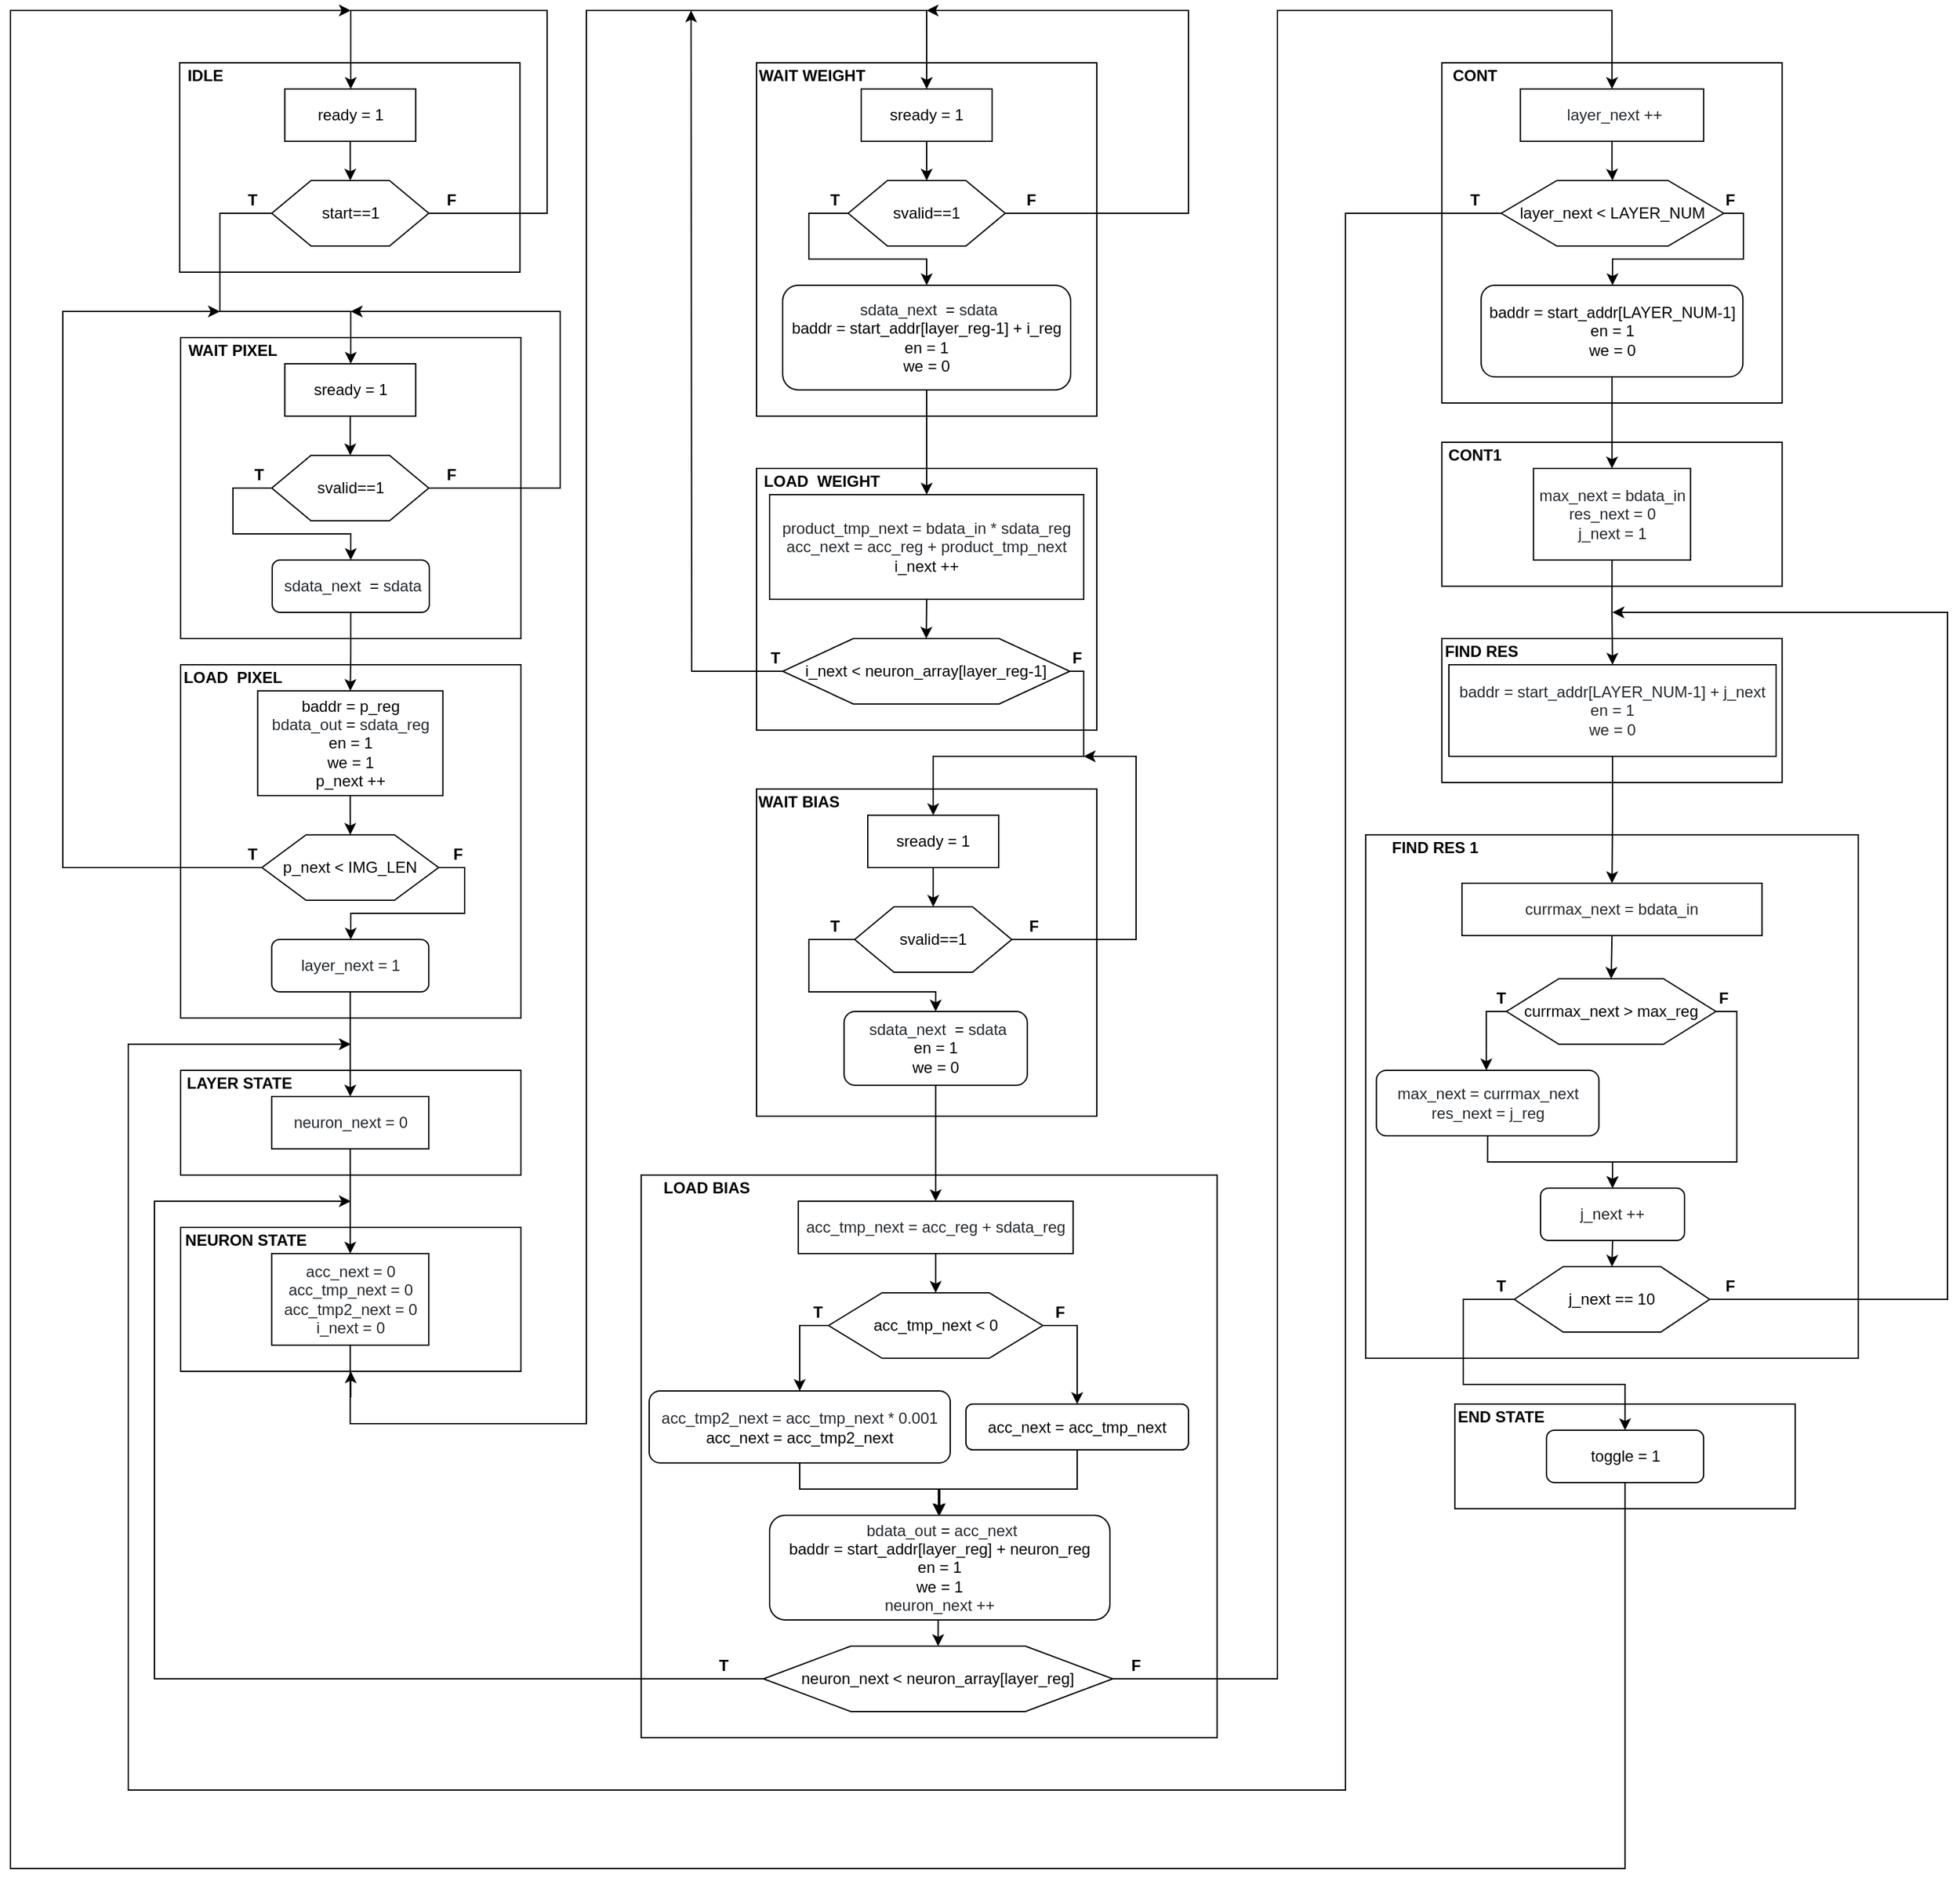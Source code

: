 <mxfile version="12.7.0" type="device"><diagram id="z-mtMMiPseZkIvAZmGtv" name="Page-1"><mxGraphModel dx="2711" dy="1220" grid="1" gridSize="10" guides="1" tooltips="1" connect="1" arrows="1" fold="1" page="1" pageScale="1" pageWidth="827" pageHeight="1169" background="#ffffff" math="0" shadow="0"><root><mxCell id="0"/><mxCell id="1" parent="0"/><mxCell id="XR_7pM4pT7druQsLTjsW-88" value="" style="rounded=0;whiteSpace=wrap;html=1;" parent="1" vertex="1"><mxGeometry x="343.6" y="1125" width="260" height="80" as="geometry"/></mxCell><mxCell id="XR_7pM4pT7druQsLTjsW-81" value="" style="rounded=0;whiteSpace=wrap;html=1;" parent="1" vertex="1"><mxGeometry x="275.42" y="690" width="376.36" height="400" as="geometry"/></mxCell><mxCell id="XR_7pM4pT7druQsLTjsW-78" value="" style="rounded=0;whiteSpace=wrap;html=1;" parent="1" vertex="1"><mxGeometry x="333.62" y="540" width="260" height="110" as="geometry"/></mxCell><mxCell id="XR_7pM4pT7druQsLTjsW-75" value="" style="rounded=0;whiteSpace=wrap;html=1;" parent="1" vertex="1"><mxGeometry x="333.63" y="390" width="260" height="110" as="geometry"/></mxCell><mxCell id="XR_7pM4pT7druQsLTjsW-69" value="" style="rounded=0;whiteSpace=wrap;html=1;" parent="1" vertex="1"><mxGeometry x="333.63" y="100" width="260" height="260" as="geometry"/></mxCell><mxCell id="XR_7pM4pT7druQsLTjsW-58" value="" style="rounded=0;whiteSpace=wrap;html=1;" parent="1" vertex="1"><mxGeometry x="-278.12" y="950" width="440" height="430" as="geometry"/></mxCell><mxCell id="XR_7pM4pT7druQsLTjsW-42" value="" style="rounded=0;whiteSpace=wrap;html=1;" parent="1" vertex="1"><mxGeometry x="-189.99" y="100" width="260" height="270" as="geometry"/></mxCell><mxCell id="XR_7pM4pT7druQsLTjsW-53" value="" style="rounded=0;whiteSpace=wrap;html=1;" parent="1" vertex="1"><mxGeometry x="-189.99" y="655" width="260" height="250" as="geometry"/></mxCell><mxCell id="XR_7pM4pT7druQsLTjsW-47" value="" style="rounded=0;whiteSpace=wrap;html=1;" parent="1" vertex="1"><mxGeometry x="-189.99" y="410" width="259.99" height="200" as="geometry"/></mxCell><mxCell id="TvSEhZiVABlrlu642q15-2" style="edgeStyle=orthogonalEdgeStyle;rounded=0;orthogonalLoop=1;jettySize=auto;html=1;" parent="1" source="XR_7pM4pT7druQsLTjsW-31" edge="1"><mxGeometry relative="1" as="geometry"><mxPoint x="-500" y="1100" as="targetPoint"/></mxGeometry></mxCell><mxCell id="XR_7pM4pT7druQsLTjsW-31" value="" style="rounded=0;whiteSpace=wrap;html=1;" parent="1" vertex="1"><mxGeometry x="-630" y="990" width="260" height="110" as="geometry"/></mxCell><mxCell id="XR_7pM4pT7druQsLTjsW-22" value="" style="rounded=0;whiteSpace=wrap;html=1;" parent="1" vertex="1"><mxGeometry x="-630" y="560" width="260" height="270" as="geometry"/></mxCell><mxCell id="XR_7pM4pT7druQsLTjsW-17" value="" style="rounded=0;whiteSpace=wrap;html=1;" parent="1" vertex="1"><mxGeometry x="-630.75" y="100" width="260" height="160" as="geometry"/></mxCell><mxCell id="XR_7pM4pT7druQsLTjsW-16" value="" style="rounded=0;whiteSpace=wrap;html=1;" parent="1" vertex="1"><mxGeometry x="-630" y="310" width="260" height="230" as="geometry"/></mxCell><mxCell id="XR_7pM4pT7druQsLTjsW-2" value="&lt;b&gt;IDLE&lt;/b&gt;" style="text;html=1;strokeColor=none;fillColor=none;align=center;verticalAlign=middle;whiteSpace=wrap;rounded=0;" parent="1" vertex="1"><mxGeometry x="-630.75" y="100" width="40" height="20" as="geometry"/></mxCell><mxCell id="XR_7pM4pT7druQsLTjsW-100" style="edgeStyle=orthogonalEdgeStyle;rounded=0;orthogonalLoop=1;jettySize=auto;html=1;exitX=0.5;exitY=1;exitDx=0;exitDy=0;entryX=0.5;entryY=0;entryDx=0;entryDy=0;" parent="1" source="XR_7pM4pT7druQsLTjsW-8" target="XR_7pM4pT7druQsLTjsW-9" edge="1"><mxGeometry relative="1" as="geometry"/></mxCell><mxCell id="XR_7pM4pT7druQsLTjsW-8" value="ready = 1" style="whiteSpace=wrap;html=1;align=center;" parent="1" vertex="1"><mxGeometry x="-550.38" y="120" width="100" height="40" as="geometry"/></mxCell><mxCell id="XR_7pM4pT7druQsLTjsW-214" style="edgeStyle=orthogonalEdgeStyle;rounded=0;orthogonalLoop=1;jettySize=auto;html=1;exitX=1;exitY=0.5;exitDx=0;exitDy=0;" parent="1" source="XR_7pM4pT7druQsLTjsW-9" target="XR_7pM4pT7druQsLTjsW-8" edge="1"><mxGeometry relative="1" as="geometry"><mxPoint x="-350" y="50" as="targetPoint"/><Array as="points"><mxPoint x="-350" y="215"/><mxPoint x="-350" y="60"/><mxPoint x="-500" y="60"/></Array></mxGeometry></mxCell><mxCell id="XR_7pM4pT7druQsLTjsW-215" style="edgeStyle=orthogonalEdgeStyle;rounded=0;orthogonalLoop=1;jettySize=auto;html=1;exitX=0;exitY=0.5;exitDx=0;exitDy=0;" parent="1" source="XR_7pM4pT7druQsLTjsW-9" target="XR_7pM4pT7druQsLTjsW-14" edge="1"><mxGeometry relative="1" as="geometry"><Array as="points"><mxPoint x="-600" y="215"/><mxPoint x="-600" y="290"/><mxPoint x="-500" y="290"/></Array></mxGeometry></mxCell><mxCell id="XR_7pM4pT7druQsLTjsW-9" value="start==1" style="shape=hexagon;perimeter=hexagonPerimeter2;whiteSpace=wrap;html=1;fontStyle=0" parent="1" vertex="1"><mxGeometry x="-560.38" y="190" width="120" height="50" as="geometry"/></mxCell><mxCell id="XR_7pM4pT7druQsLTjsW-97" style="edgeStyle=orthogonalEdgeStyle;rounded=0;orthogonalLoop=1;jettySize=auto;html=1;exitX=0.5;exitY=1;exitDx=0;exitDy=0;entryX=0.5;entryY=0;entryDx=0;entryDy=0;" parent="1" source="XR_7pM4pT7druQsLTjsW-14" target="XR_7pM4pT7druQsLTjsW-21" edge="1"><mxGeometry relative="1" as="geometry"/></mxCell><mxCell id="XR_7pM4pT7druQsLTjsW-14" value="sready = 1" style="whiteSpace=wrap;html=1;align=center;" parent="1" vertex="1"><mxGeometry x="-550.38" y="330" width="100" height="40" as="geometry"/></mxCell><mxCell id="XR_7pM4pT7druQsLTjsW-15" value="&lt;b&gt;WAIT PIXEL&lt;/b&gt;" style="text;html=1;strokeColor=none;fillColor=none;align=center;verticalAlign=middle;whiteSpace=wrap;rounded=0;" parent="1" vertex="1"><mxGeometry x="-625" y="310" width="70" height="20" as="geometry"/></mxCell><mxCell id="XR_7pM4pT7druQsLTjsW-105" style="edgeStyle=orthogonalEdgeStyle;rounded=0;orthogonalLoop=1;jettySize=auto;html=1;exitX=0.5;exitY=1;exitDx=0;exitDy=0;" parent="1" source="XR_7pM4pT7druQsLTjsW-20" target="XR_7pM4pT7druQsLTjsW-24" edge="1"><mxGeometry relative="1" as="geometry"/></mxCell><mxCell id="XR_7pM4pT7druQsLTjsW-20" value="&lt;span style=&quot;color: rgb(36 , 41 , 46) ; font-family: , &amp;#34;consolas&amp;#34; , &amp;#34;liberation mono&amp;#34; , &amp;#34;menlo&amp;#34; , monospace ; white-space: pre ; background-color: rgb(255 , 255 , 255)&quot;&gt; sdata_next &lt;/span&gt;&lt;span style=&quot;white-space: pre ; background-color: rgb(255 , 255 , 255)&quot;&gt;&lt;font color=&quot;#d73a49&quot;&gt; &lt;/font&gt;=&lt;/span&gt;&lt;span style=&quot;color: rgb(36 , 41 , 46) ; font-family: , &amp;#34;consolas&amp;#34; , &amp;#34;liberation mono&amp;#34; , &amp;#34;menlo&amp;#34; , monospace ; white-space: pre ; background-color: rgb(255 , 255 , 255)&quot;&gt; sdata&lt;/span&gt;" style="rounded=1;whiteSpace=wrap;html=1;fontStyle=0" parent="1" vertex="1"><mxGeometry x="-560" y="480" width="120" height="40" as="geometry"/></mxCell><mxCell id="XR_7pM4pT7druQsLTjsW-220" style="edgeStyle=orthogonalEdgeStyle;rounded=0;orthogonalLoop=1;jettySize=auto;html=1;exitX=0;exitY=0.5;exitDx=0;exitDy=0;" parent="1" source="XR_7pM4pT7druQsLTjsW-21" target="XR_7pM4pT7druQsLTjsW-20" edge="1"><mxGeometry relative="1" as="geometry"><Array as="points"><mxPoint x="-590" y="425"/><mxPoint x="-590" y="460"/><mxPoint x="-500" y="460"/></Array></mxGeometry></mxCell><mxCell id="XR_7pM4pT7druQsLTjsW-221" style="edgeStyle=orthogonalEdgeStyle;rounded=0;orthogonalLoop=1;jettySize=auto;html=1;exitX=1;exitY=0.5;exitDx=0;exitDy=0;" parent="1" source="XR_7pM4pT7druQsLTjsW-21" edge="1"><mxGeometry relative="1" as="geometry"><mxPoint x="-500" y="290" as="targetPoint"/><Array as="points"><mxPoint x="-340" y="425"/></Array></mxGeometry></mxCell><mxCell id="XR_7pM4pT7druQsLTjsW-21" value="svalid==1" style="shape=hexagon;perimeter=hexagonPerimeter2;whiteSpace=wrap;html=1;fontStyle=0" parent="1" vertex="1"><mxGeometry x="-560.38" y="400" width="120" height="50" as="geometry"/></mxCell><mxCell id="XR_7pM4pT7druQsLTjsW-108" style="edgeStyle=orthogonalEdgeStyle;rounded=0;orthogonalLoop=1;jettySize=auto;html=1;exitX=0.5;exitY=1;exitDx=0;exitDy=0;entryX=0.5;entryY=0;entryDx=0;entryDy=0;" parent="1" source="XR_7pM4pT7druQsLTjsW-24" target="XR_7pM4pT7druQsLTjsW-26" edge="1"><mxGeometry relative="1" as="geometry"/></mxCell><mxCell id="XR_7pM4pT7druQsLTjsW-24" value="baddr = p_reg&lt;br&gt;&lt;span style=&quot;color: rgb(36 , 41 , 46) ; font-family: , &amp;#34;consolas&amp;#34; , &amp;#34;liberation mono&amp;#34; , &amp;#34;menlo&amp;#34; , monospace ; white-space: pre ; background-color: rgb(255 , 255 , 255)&quot;&gt;bdata_out &lt;/span&gt;&lt;span style=&quot;font-family: , &amp;#34;consolas&amp;#34; , &amp;#34;liberation mono&amp;#34; , &amp;#34;menlo&amp;#34; , monospace ; white-space: pre ; background-color: rgb(255 , 255 , 255)&quot;&gt;=&lt;/span&gt;&lt;span style=&quot;color: rgb(36 , 41 , 46) ; font-family: , &amp;#34;consolas&amp;#34; , &amp;#34;liberation mono&amp;#34; , &amp;#34;menlo&amp;#34; , monospace ; white-space: pre ; background-color: rgb(255 , 255 , 255)&quot;&gt; sdata_reg&lt;/span&gt;&lt;br&gt;en = 1&lt;br&gt;we = 1&lt;br&gt;p_next ++" style="rounded=1;whiteSpace=wrap;html=1;fontStyle=0;arcSize=0;" parent="1" vertex="1"><mxGeometry x="-571.13" y="580" width="141.5" height="80" as="geometry"/></mxCell><mxCell id="XR_7pM4pT7druQsLTjsW-25" value="&lt;b&gt;LOAD&amp;nbsp; PIXEL&lt;/b&gt;" style="text;html=1;strokeColor=none;fillColor=none;align=center;verticalAlign=middle;whiteSpace=wrap;rounded=0;" parent="1" vertex="1"><mxGeometry x="-630" y="560" width="80" height="20" as="geometry"/></mxCell><mxCell id="XR_7pM4pT7druQsLTjsW-223" style="edgeStyle=orthogonalEdgeStyle;rounded=0;orthogonalLoop=1;jettySize=auto;html=1;exitX=1;exitY=0.5;exitDx=0;exitDy=0;" parent="1" source="XR_7pM4pT7druQsLTjsW-26" target="XR_7pM4pT7druQsLTjsW-93" edge="1"><mxGeometry relative="1" as="geometry"><Array as="points"><mxPoint x="-413" y="715"/><mxPoint x="-413" y="750"/><mxPoint x="-500" y="750"/></Array></mxGeometry></mxCell><mxCell id="XR_7pM4pT7druQsLTjsW-225" style="edgeStyle=orthogonalEdgeStyle;rounded=0;orthogonalLoop=1;jettySize=auto;html=1;exitX=0;exitY=0.5;exitDx=0;exitDy=0;" parent="1" source="XR_7pM4pT7druQsLTjsW-26" edge="1"><mxGeometry relative="1" as="geometry"><mxPoint x="-600" y="290" as="targetPoint"/><Array as="points"><mxPoint x="-720" y="715"/><mxPoint x="-720" y="290"/></Array></mxGeometry></mxCell><mxCell id="XR_7pM4pT7druQsLTjsW-26" value="p_next &amp;lt; IMG_LEN" style="shape=hexagon;perimeter=hexagonPerimeter2;whiteSpace=wrap;html=1;fontStyle=0" parent="1" vertex="1"><mxGeometry x="-567.88" y="690" width="135" height="50" as="geometry"/></mxCell><mxCell id="XR_7pM4pT7druQsLTjsW-28" value="" style="rounded=0;whiteSpace=wrap;html=1;" parent="1" vertex="1"><mxGeometry x="-630" y="870" width="260" height="80" as="geometry"/></mxCell><mxCell id="XR_7pM4pT7druQsLTjsW-29" value="&lt;b&gt;LAYER STATE&lt;/b&gt;" style="text;html=1;strokeColor=none;fillColor=none;align=center;verticalAlign=middle;whiteSpace=wrap;rounded=0;" parent="1" vertex="1"><mxGeometry x="-630" y="870" width="90" height="20" as="geometry"/></mxCell><mxCell id="XR_7pM4pT7druQsLTjsW-112" style="edgeStyle=orthogonalEdgeStyle;rounded=0;orthogonalLoop=1;jettySize=auto;html=1;exitX=0.5;exitY=1;exitDx=0;exitDy=0;" parent="1" source="XR_7pM4pT7druQsLTjsW-30" target="XR_7pM4pT7druQsLTjsW-33" edge="1"><mxGeometry relative="1" as="geometry"/></mxCell><mxCell id="XR_7pM4pT7druQsLTjsW-30" value="&lt;font color=&quot;#24292e&quot;&gt;&lt;span style=&quot;white-space: pre ; background-color: rgb(255 , 255 , 255)&quot;&gt;neuron_next = 0&lt;/span&gt;&lt;/font&gt;" style="rounded=0;whiteSpace=wrap;html=1;fontStyle=0" parent="1" vertex="1"><mxGeometry x="-560.38" y="890" width="120" height="40" as="geometry"/></mxCell><mxCell id="XR_7pM4pT7druQsLTjsW-32" value="&lt;b&gt;NEURON STATE&lt;/b&gt;" style="text;html=1;strokeColor=none;fillColor=none;align=center;verticalAlign=middle;whiteSpace=wrap;rounded=0;" parent="1" vertex="1"><mxGeometry x="-630" y="990" width="100" height="20" as="geometry"/></mxCell><mxCell id="XR_7pM4pT7druQsLTjsW-121" style="edgeStyle=orthogonalEdgeStyle;rounded=0;orthogonalLoop=1;jettySize=auto;html=1;exitX=0.5;exitY=1;exitDx=0;exitDy=0;entryX=0.5;entryY=0;entryDx=0;entryDy=0;" parent="1" source="XR_7pM4pT7druQsLTjsW-33" target="XR_7pM4pT7druQsLTjsW-43" edge="1"><mxGeometry relative="1" as="geometry"><mxPoint x="-300" y="54.571" as="targetPoint"/><Array as="points"><mxPoint x="-500" y="1140"/><mxPoint x="-320" y="1140"/><mxPoint x="-320" y="60"/><mxPoint x="-60" y="60"/></Array></mxGeometry></mxCell><mxCell id="XR_7pM4pT7druQsLTjsW-33" value="&lt;font color=&quot;#24292e&quot;&gt;&lt;span style=&quot;white-space: pre ; background-color: rgb(255 , 255 , 255)&quot;&gt;acc_next = 0&lt;br/&gt;acc_tmp_next = 0&lt;br/&gt;&lt;/span&gt;&lt;/font&gt;&lt;span style=&quot;color: rgb(36 , 41 , 46) ; white-space: pre ; background-color: rgb(255 , 255 , 255)&quot;&gt;acc_tmp2_next = 0&lt;/span&gt;&lt;font color=&quot;#24292e&quot;&gt;&lt;span style=&quot;white-space: pre ; background-color: rgb(255 , 255 , 255)&quot;&gt;&lt;br&gt;i_next = 0&lt;br&gt;&lt;/span&gt;&lt;/font&gt;" style="rounded=0;whiteSpace=wrap;html=1;fontStyle=0" parent="1" vertex="1"><mxGeometry x="-560.38" y="1010" width="120" height="70" as="geometry"/></mxCell><mxCell id="XR_7pM4pT7druQsLTjsW-115" style="edgeStyle=orthogonalEdgeStyle;rounded=0;orthogonalLoop=1;jettySize=auto;html=1;exitX=0.5;exitY=1;exitDx=0;exitDy=0;entryX=0.5;entryY=0;entryDx=0;entryDy=0;" parent="1" source="XR_7pM4pT7druQsLTjsW-43" target="XR_7pM4pT7druQsLTjsW-46" edge="1"><mxGeometry relative="1" as="geometry"/></mxCell><mxCell id="XR_7pM4pT7druQsLTjsW-43" value="sready = 1" style="whiteSpace=wrap;html=1;align=center;" parent="1" vertex="1"><mxGeometry x="-109.99" y="120" width="100" height="40" as="geometry"/></mxCell><mxCell id="XR_7pM4pT7druQsLTjsW-44" value="&lt;b&gt;WAIT WEIGHT&lt;/b&gt;" style="text;html=1;strokeColor=none;fillColor=none;align=center;verticalAlign=middle;whiteSpace=wrap;rounded=0;" parent="1" vertex="1"><mxGeometry x="-189.99" y="100" width="85" height="20" as="geometry"/></mxCell><mxCell id="XR_7pM4pT7druQsLTjsW-117" style="edgeStyle=orthogonalEdgeStyle;rounded=0;orthogonalLoop=1;jettySize=auto;html=1;exitX=0.5;exitY=1;exitDx=0;exitDy=0;" parent="1" source="XR_7pM4pT7druQsLTjsW-45" target="XR_7pM4pT7druQsLTjsW-48" edge="1"><mxGeometry relative="1" as="geometry"/></mxCell><mxCell id="XR_7pM4pT7druQsLTjsW-45" value="&lt;span style=&quot;color: rgb(36 , 41 , 46) ; font-family: , &amp;#34;consolas&amp;#34; , &amp;#34;liberation mono&amp;#34; , &amp;#34;menlo&amp;#34; , monospace ; white-space: pre ; background-color: rgb(255 , 255 , 255)&quot;&gt; sdata_next &lt;/span&gt;&lt;span style=&quot;white-space: pre ; background-color: rgb(255 , 255 , 255)&quot;&gt;&lt;font color=&quot;#d73a49&quot;&gt; &lt;/font&gt;=&lt;/span&gt;&lt;span style=&quot;color: rgb(36 , 41 , 46) ; font-family: , &amp;#34;consolas&amp;#34; , &amp;#34;liberation mono&amp;#34; , &amp;#34;menlo&amp;#34; , monospace ; white-space: pre ; background-color: rgb(255 , 255 , 255)&quot;&gt; sdata&lt;br&gt;&lt;/span&gt;baddr = start_addr[layer_reg-1] + i_reg&lt;br&gt;en = 1&lt;br&gt;we = 0&lt;span style=&quot;color: rgb(36 , 41 , 46) ; font-family: , &amp;#34;consolas&amp;#34; , &amp;#34;liberation mono&amp;#34; , &amp;#34;menlo&amp;#34; , monospace ; white-space: pre ; background-color: rgb(255 , 255 , 255)&quot;&gt;&lt;br&gt;&lt;/span&gt;" style="rounded=1;whiteSpace=wrap;html=1;fontStyle=0" parent="1" vertex="1"><mxGeometry x="-170" y="270" width="220" height="80" as="geometry"/></mxCell><mxCell id="XR_7pM4pT7druQsLTjsW-199" style="edgeStyle=orthogonalEdgeStyle;rounded=0;orthogonalLoop=1;jettySize=auto;html=1;exitX=0;exitY=0.5;exitDx=0;exitDy=0;" parent="1" source="XR_7pM4pT7druQsLTjsW-46" target="XR_7pM4pT7druQsLTjsW-45" edge="1"><mxGeometry relative="1" as="geometry"><Array as="points"><mxPoint x="-150" y="215"/><mxPoint x="-150" y="250"/><mxPoint x="-60" y="250"/></Array></mxGeometry></mxCell><mxCell id="XR_7pM4pT7druQsLTjsW-200" style="edgeStyle=orthogonalEdgeStyle;rounded=0;orthogonalLoop=1;jettySize=auto;html=1;exitX=1;exitY=0.5;exitDx=0;exitDy=0;" parent="1" source="XR_7pM4pT7druQsLTjsW-46" edge="1"><mxGeometry relative="1" as="geometry"><mxPoint x="-60" y="60" as="targetPoint"/><Array as="points"><mxPoint x="140" y="215"/><mxPoint x="140" y="60"/></Array></mxGeometry></mxCell><mxCell id="XR_7pM4pT7druQsLTjsW-46" value="svalid==1" style="shape=hexagon;perimeter=hexagonPerimeter2;whiteSpace=wrap;html=1;fontStyle=0" parent="1" vertex="1"><mxGeometry x="-119.99" y="190" width="120" height="50" as="geometry"/></mxCell><mxCell id="XR_7pM4pT7druQsLTjsW-118" style="edgeStyle=orthogonalEdgeStyle;rounded=0;orthogonalLoop=1;jettySize=auto;html=1;exitX=0.5;exitY=1;exitDx=0;exitDy=0;entryX=0.5;entryY=0;entryDx=0;entryDy=0;" parent="1" source="XR_7pM4pT7druQsLTjsW-48" target="XR_7pM4pT7druQsLTjsW-50" edge="1"><mxGeometry relative="1" as="geometry"/></mxCell><mxCell id="XR_7pM4pT7druQsLTjsW-48" value="&lt;span style=&quot;color: rgb(36 , 41 , 46) ; white-space: pre ; background-color: rgb(255 , 255 , 255)&quot;&gt;product_tmp_next = bdata_in * sdata_reg&lt;/span&gt;&lt;span style=&quot;color: rgb(36 , 41 , 46) ; font-family: , &amp;#34;consolas&amp;#34; , &amp;#34;liberation mono&amp;#34; , &amp;#34;menlo&amp;#34; , monospace ; white-space: pre ; background-color: rgb(255 , 255 , 255)&quot;&gt;&lt;br&gt;acc_next = acc_reg + product_tmp_next&lt;br&gt;&lt;/span&gt;i_next ++" style="rounded=1;whiteSpace=wrap;html=1;fontStyle=0;arcSize=0;" parent="1" vertex="1"><mxGeometry x="-180" y="430" width="240" height="80" as="geometry"/></mxCell><mxCell id="XR_7pM4pT7druQsLTjsW-49" value="&lt;b&gt;LOAD&amp;nbsp; WEIGHT&lt;/b&gt;" style="text;html=1;strokeColor=none;fillColor=none;align=center;verticalAlign=middle;whiteSpace=wrap;rounded=0;" parent="1" vertex="1"><mxGeometry x="-189.99" y="410" width="100" height="20" as="geometry"/></mxCell><mxCell id="XR_7pM4pT7druQsLTjsW-226" style="edgeStyle=orthogonalEdgeStyle;rounded=0;orthogonalLoop=1;jettySize=auto;html=1;exitX=1;exitY=0.5;exitDx=0;exitDy=0;entryX=0.5;entryY=0;entryDx=0;entryDy=0;" parent="1" source="XR_7pM4pT7druQsLTjsW-50" target="XR_7pM4pT7druQsLTjsW-54" edge="1"><mxGeometry relative="1" as="geometry"><Array as="points"><mxPoint x="60" y="565"/><mxPoint x="60" y="630"/><mxPoint x="-55" y="630"/></Array></mxGeometry></mxCell><mxCell id="XR_7pM4pT7druQsLTjsW-227" style="edgeStyle=orthogonalEdgeStyle;rounded=0;orthogonalLoop=1;jettySize=auto;html=1;exitX=0;exitY=0.5;exitDx=0;exitDy=0;" parent="1" source="XR_7pM4pT7druQsLTjsW-50" edge="1"><mxGeometry relative="1" as="geometry"><mxPoint x="-240" y="60" as="targetPoint"/></mxGeometry></mxCell><mxCell id="XR_7pM4pT7druQsLTjsW-50" value="i_next &amp;lt; neuron_array[layer_reg-1]" style="shape=hexagon;perimeter=hexagonPerimeter2;whiteSpace=wrap;html=1;fontStyle=0;size=0.246;" parent="1" vertex="1"><mxGeometry x="-170" y="540" width="219.38" height="50" as="geometry"/></mxCell><mxCell id="XR_7pM4pT7druQsLTjsW-122" style="edgeStyle=orthogonalEdgeStyle;rounded=0;orthogonalLoop=1;jettySize=auto;html=1;exitX=0.5;exitY=1;exitDx=0;exitDy=0;entryX=0.5;entryY=0;entryDx=0;entryDy=0;" parent="1" source="XR_7pM4pT7druQsLTjsW-54" target="XR_7pM4pT7druQsLTjsW-57" edge="1"><mxGeometry relative="1" as="geometry"/></mxCell><mxCell id="XR_7pM4pT7druQsLTjsW-54" value="sready = 1" style="whiteSpace=wrap;html=1;align=center;" parent="1" vertex="1"><mxGeometry x="-104.99" y="675.0" width="100" height="40" as="geometry"/></mxCell><mxCell id="XR_7pM4pT7druQsLTjsW-55" value="&lt;b&gt;WAIT BIAS&lt;/b&gt;" style="text;html=1;strokeColor=none;fillColor=none;align=center;verticalAlign=middle;whiteSpace=wrap;rounded=0;" parent="1" vertex="1"><mxGeometry x="-199.99" y="655.0" width="85" height="20" as="geometry"/></mxCell><mxCell id="XR_7pM4pT7druQsLTjsW-125" style="edgeStyle=orthogonalEdgeStyle;rounded=0;orthogonalLoop=1;jettySize=auto;html=1;exitX=0.5;exitY=1;exitDx=0;exitDy=0;" parent="1" source="XR_7pM4pT7druQsLTjsW-56" target="XR_7pM4pT7druQsLTjsW-59" edge="1"><mxGeometry relative="1" as="geometry"/></mxCell><mxCell id="XR_7pM4pT7druQsLTjsW-56" value="&lt;span style=&quot;color: rgb(36 , 41 , 46) ; font-family: , &amp;#34;consolas&amp;#34; , &amp;#34;liberation mono&amp;#34; , &amp;#34;menlo&amp;#34; , monospace ; white-space: pre ; background-color: rgb(255 , 255 , 255)&quot;&gt; sdata_next &lt;/span&gt;&lt;span style=&quot;white-space: pre ; background-color: rgb(255 , 255 , 255)&quot;&gt;&lt;font color=&quot;#d73a49&quot;&gt; &lt;/font&gt;=&lt;/span&gt;&lt;span style=&quot;color: rgb(36 , 41 , 46) ; font-family: , &amp;#34;consolas&amp;#34; , &amp;#34;liberation mono&amp;#34; , &amp;#34;menlo&amp;#34; , monospace ; white-space: pre ; background-color: rgb(255 , 255 , 255)&quot;&gt; sdata&lt;br&gt;&lt;/span&gt;en = 1&lt;br&gt;we = 0&lt;span style=&quot;color: rgb(36 , 41 , 46) ; font-family: , &amp;#34;consolas&amp;#34; , &amp;#34;liberation mono&amp;#34; , &amp;#34;menlo&amp;#34; , monospace ; white-space: pre ; background-color: rgb(255 , 255 , 255)&quot;&gt;&lt;br&gt;&lt;/span&gt;" style="rounded=1;whiteSpace=wrap;html=1;fontStyle=0" parent="1" vertex="1"><mxGeometry x="-123.12" y="825.0" width="140" height="56.4" as="geometry"/></mxCell><mxCell id="XR_7pM4pT7druQsLTjsW-209" style="edgeStyle=orthogonalEdgeStyle;rounded=0;orthogonalLoop=1;jettySize=auto;html=1;exitX=1;exitY=0.5;exitDx=0;exitDy=0;" parent="1" source="XR_7pM4pT7druQsLTjsW-57" edge="1"><mxGeometry relative="1" as="geometry"><mxPoint x="60" y="630" as="targetPoint"/><Array as="points"><mxPoint x="100" y="770"/><mxPoint x="100" y="630"/><mxPoint x="70" y="630"/></Array></mxGeometry></mxCell><mxCell id="XR_7pM4pT7druQsLTjsW-210" style="edgeStyle=orthogonalEdgeStyle;rounded=0;orthogonalLoop=1;jettySize=auto;html=1;exitX=0;exitY=0.5;exitDx=0;exitDy=0;entryX=0.5;entryY=0;entryDx=0;entryDy=0;" parent="1" source="XR_7pM4pT7druQsLTjsW-57" target="XR_7pM4pT7druQsLTjsW-56" edge="1"><mxGeometry relative="1" as="geometry"><Array as="points"><mxPoint x="-150" y="770"/><mxPoint x="-150" y="810"/><mxPoint x="-53" y="810"/></Array></mxGeometry></mxCell><mxCell id="XR_7pM4pT7druQsLTjsW-57" value="svalid==1" style="shape=hexagon;perimeter=hexagonPerimeter2;whiteSpace=wrap;html=1;fontStyle=0" parent="1" vertex="1"><mxGeometry x="-114.99" y="745.0" width="120" height="50" as="geometry"/></mxCell><mxCell id="XR_7pM4pT7druQsLTjsW-127" style="edgeStyle=orthogonalEdgeStyle;rounded=0;orthogonalLoop=1;jettySize=auto;html=1;exitX=0.5;exitY=1;exitDx=0;exitDy=0;entryX=0.5;entryY=0;entryDx=0;entryDy=0;" parent="1" source="XR_7pM4pT7druQsLTjsW-59" target="XR_7pM4pT7druQsLTjsW-61" edge="1"><mxGeometry relative="1" as="geometry"/></mxCell><mxCell id="XR_7pM4pT7druQsLTjsW-59" value="&lt;span style=&quot;color: rgb(36 , 41 , 46) ; font-family: , &amp;#34;consolas&amp;#34; , &amp;#34;liberation mono&amp;#34; , &amp;#34;menlo&amp;#34; , monospace ; white-space: pre ; background-color: rgb(255 , 255 , 255)&quot;&gt;acc_tmp_next = acc_reg + sdata_reg&lt;/span&gt;" style="rounded=1;whiteSpace=wrap;html=1;fontStyle=0;arcSize=0;" parent="1" vertex="1"><mxGeometry x="-158.12" y="970" width="210" height="40" as="geometry"/></mxCell><mxCell id="XR_7pM4pT7druQsLTjsW-60" value="&lt;b&gt;LOAD BIAS&lt;br&gt;&lt;/b&gt;" style="text;html=1;strokeColor=none;fillColor=none;align=center;verticalAlign=middle;whiteSpace=wrap;rounded=0;" parent="1" vertex="1"><mxGeometry x="-278.12" y="950" width="100" height="20" as="geometry"/></mxCell><mxCell id="XR_7pM4pT7druQsLTjsW-128" style="edgeStyle=orthogonalEdgeStyle;rounded=0;orthogonalLoop=1;jettySize=auto;html=1;exitX=1;exitY=0.5;exitDx=0;exitDy=0;" parent="1" source="XR_7pM4pT7druQsLTjsW-61" target="XR_7pM4pT7druQsLTjsW-64" edge="1"><mxGeometry relative="1" as="geometry"/></mxCell><mxCell id="XR_7pM4pT7druQsLTjsW-130" style="edgeStyle=orthogonalEdgeStyle;rounded=0;orthogonalLoop=1;jettySize=auto;html=1;exitX=0;exitY=0.5;exitDx=0;exitDy=0;" parent="1" source="XR_7pM4pT7druQsLTjsW-61" target="XR_7pM4pT7druQsLTjsW-65" edge="1"><mxGeometry relative="1" as="geometry"/></mxCell><mxCell id="XR_7pM4pT7druQsLTjsW-61" value="acc_tmp_next &amp;lt; 0" style="shape=hexagon;perimeter=hexagonPerimeter2;whiteSpace=wrap;html=1;fontStyle=0" parent="1" vertex="1"><mxGeometry x="-134.99" y="1040" width="163.75" height="50" as="geometry"/></mxCell><mxCell id="XR_7pM4pT7druQsLTjsW-133" style="edgeStyle=orthogonalEdgeStyle;rounded=0;orthogonalLoop=1;jettySize=auto;html=1;exitX=0.5;exitY=1;exitDx=0;exitDy=0;" parent="1" source="XR_7pM4pT7druQsLTjsW-64" edge="1"><mxGeometry relative="1" as="geometry"><mxPoint x="-50" y="1210" as="targetPoint"/><Array as="points"><mxPoint x="55" y="1190"/><mxPoint x="-50" y="1190"/></Array></mxGeometry></mxCell><mxCell id="XR_7pM4pT7druQsLTjsW-64" value="acc_next = acc_tmp_next" style="rounded=1;whiteSpace=wrap;html=1;fontStyle=0" parent="1" vertex="1"><mxGeometry x="-30" y="1125" width="170" height="35" as="geometry"/></mxCell><mxCell id="XR_7pM4pT7druQsLTjsW-131" style="edgeStyle=orthogonalEdgeStyle;rounded=0;orthogonalLoop=1;jettySize=auto;html=1;exitX=0.5;exitY=1;exitDx=0;exitDy=0;" parent="1" source="XR_7pM4pT7druQsLTjsW-65" target="XR_7pM4pT7druQsLTjsW-66" edge="1"><mxGeometry relative="1" as="geometry"><Array as="points"><mxPoint x="-157" y="1190"/><mxPoint x="-51" y="1190"/></Array></mxGeometry></mxCell><mxCell id="XR_7pM4pT7druQsLTjsW-65" value="&lt;span style=&quot;color: rgb(36 , 41 , 46) ; white-space: pre ; background-color: rgb(255 , 255 , 255)&quot;&gt;acc_tmp2_next = acc_tmp_next * 0.001&lt;br&gt;&lt;/span&gt;acc_next = acc_tmp2_next" style="rounded=1;whiteSpace=wrap;html=1;fontStyle=0" parent="1" vertex="1"><mxGeometry x="-272" y="1115" width="230" height="55" as="geometry"/></mxCell><mxCell id="XR_7pM4pT7druQsLTjsW-134" style="edgeStyle=orthogonalEdgeStyle;rounded=0;orthogonalLoop=1;jettySize=auto;html=1;exitX=0.5;exitY=1;exitDx=0;exitDy=0;entryX=0.5;entryY=0;entryDx=0;entryDy=0;" parent="1" source="XR_7pM4pT7druQsLTjsW-66" target="XR_7pM4pT7druQsLTjsW-67" edge="1"><mxGeometry relative="1" as="geometry"/></mxCell><mxCell id="XR_7pM4pT7druQsLTjsW-66" value="&lt;span style=&quot;color: rgb(36 , 41 , 46) ; font-family: , &amp;#34;consolas&amp;#34; , &amp;#34;liberation mono&amp;#34; , &amp;#34;menlo&amp;#34; , monospace ; white-space: pre ; background-color: rgb(255 , 255 , 255)&quot;&gt; bdata_out &lt;/span&gt;&lt;span style=&quot;white-space: pre ; background-color: rgb(255 , 255 , 255)&quot;&gt;=&lt;/span&gt;&lt;span style=&quot;color: rgb(36 , 41 , 46) ; font-family: , &amp;#34;consolas&amp;#34; , &amp;#34;liberation mono&amp;#34; , &amp;#34;menlo&amp;#34; , monospace ; white-space: pre ; background-color: rgb(255 , 255 , 255)&quot;&gt; acc_next&lt;br&gt;&lt;/span&gt;baddr = start_addr[layer_reg] + neuron_reg&lt;br&gt;en = 1&lt;br&gt;we = 1&lt;br&gt;&lt;span style=&quot;color: rgb(36 , 41 , 46) ; font-family: , &amp;#34;consolas&amp;#34; , &amp;#34;liberation mono&amp;#34; , &amp;#34;menlo&amp;#34; , monospace ; white-space: pre ; background-color: rgb(255 , 255 , 255)&quot;&gt;neuron_next ++&lt;br&gt;&lt;/span&gt;" style="rounded=1;whiteSpace=wrap;html=1;fontStyle=0" parent="1" vertex="1"><mxGeometry x="-180" y="1210" width="260" height="80" as="geometry"/></mxCell><mxCell id="XR_7pM4pT7druQsLTjsW-137" style="edgeStyle=orthogonalEdgeStyle;rounded=0;orthogonalLoop=1;jettySize=auto;html=1;exitX=1;exitY=0.5;exitDx=0;exitDy=0;entryX=0.5;entryY=0;entryDx=0;entryDy=0;" parent="1" source="XR_7pM4pT7druQsLTjsW-67" target="XR_7pM4pT7druQsLTjsW-74" edge="1"><mxGeometry relative="1" as="geometry"><mxPoint x="230" y="40" as="targetPoint"/><Array as="points"><mxPoint x="208" y="1335"/><mxPoint x="208" y="60"/><mxPoint x="464" y="60"/></Array></mxGeometry></mxCell><mxCell id="XR_7pM4pT7druQsLTjsW-202" style="edgeStyle=orthogonalEdgeStyle;rounded=0;orthogonalLoop=1;jettySize=auto;html=1;exitX=0;exitY=0.5;exitDx=0;exitDy=0;" parent="1" source="XR_7pM4pT7druQsLTjsW-67" edge="1"><mxGeometry relative="1" as="geometry"><mxPoint x="-500" y="970" as="targetPoint"/><Array as="points"><mxPoint x="-650" y="1335"/></Array></mxGeometry></mxCell><mxCell id="XR_7pM4pT7druQsLTjsW-67" value="neuron_next &amp;lt; neuron_array[layer_reg]" style="shape=hexagon;perimeter=hexagonPerimeter2;whiteSpace=wrap;html=1;fontStyle=0" parent="1" vertex="1"><mxGeometry x="-184.68" y="1310" width="266.87" height="50" as="geometry"/></mxCell><mxCell id="XR_7pM4pT7druQsLTjsW-71" value="&lt;b&gt;CONT&lt;/b&gt;" style="text;html=1;strokeColor=none;fillColor=none;align=center;verticalAlign=middle;whiteSpace=wrap;rounded=0;" parent="1" vertex="1"><mxGeometry x="333.63" y="100" width="50" height="20" as="geometry"/></mxCell><mxCell id="XR_7pM4pT7druQsLTjsW-143" style="edgeStyle=orthogonalEdgeStyle;rounded=0;orthogonalLoop=1;jettySize=auto;html=1;exitX=0.5;exitY=1;exitDx=0;exitDy=0;" parent="1" source="XR_7pM4pT7druQsLTjsW-72" target="XR_7pM4pT7druQsLTjsW-77" edge="1"><mxGeometry relative="1" as="geometry"/></mxCell><mxCell id="XR_7pM4pT7druQsLTjsW-72" value="baddr = start_addr[LAYER_NUM-1]&lt;br&gt;en = 1&lt;br&gt;we = 0&lt;span style=&quot;color: rgb(36 , 41 , 46) ; font-family: , &amp;#34;consolas&amp;#34; , &amp;#34;liberation mono&amp;#34; , &amp;#34;menlo&amp;#34; , monospace ; white-space: pre ; background-color: rgb(255 , 255 , 255)&quot;&gt;&lt;br&gt;&lt;/span&gt;" style="rounded=1;whiteSpace=wrap;html=1;fontStyle=0" parent="1" vertex="1"><mxGeometry x="363.63" y="270" width="200" height="70" as="geometry"/></mxCell><mxCell id="XR_7pM4pT7druQsLTjsW-157" style="edgeStyle=orthogonalEdgeStyle;rounded=0;orthogonalLoop=1;jettySize=auto;html=1;exitX=0;exitY=0.5;exitDx=0;exitDy=0;" parent="1" source="XR_7pM4pT7druQsLTjsW-73" edge="1"><mxGeometry relative="1" as="geometry"><mxPoint x="-500" y="850" as="targetPoint"/><Array as="points"><mxPoint x="260" y="215"/><mxPoint x="260" y="1420"/><mxPoint x="-670" y="1420"/><mxPoint x="-670" y="850"/></Array></mxGeometry></mxCell><mxCell id="XR_7pM4pT7druQsLTjsW-161" style="edgeStyle=orthogonalEdgeStyle;rounded=0;orthogonalLoop=1;jettySize=auto;html=1;exitX=1;exitY=0.5;exitDx=0;exitDy=0;" parent="1" source="XR_7pM4pT7druQsLTjsW-73" edge="1"><mxGeometry relative="1" as="geometry"><mxPoint x="464" y="270" as="targetPoint"/><Array as="points"><mxPoint x="564" y="215"/><mxPoint x="564" y="250"/><mxPoint x="464" y="250"/></Array></mxGeometry></mxCell><mxCell id="XR_7pM4pT7druQsLTjsW-73" value="layer_next &amp;lt; LAYER_NUM" style="shape=hexagon;perimeter=hexagonPerimeter2;whiteSpace=wrap;html=1;fontStyle=0" parent="1" vertex="1"><mxGeometry x="379" y="190" width="170" height="50" as="geometry"/></mxCell><mxCell id="XR_7pM4pT7druQsLTjsW-139" style="edgeStyle=orthogonalEdgeStyle;rounded=0;orthogonalLoop=1;jettySize=auto;html=1;exitX=0.5;exitY=1;exitDx=0;exitDy=0;" parent="1" source="XR_7pM4pT7druQsLTjsW-74" target="XR_7pM4pT7druQsLTjsW-73" edge="1"><mxGeometry relative="1" as="geometry"/></mxCell><mxCell id="XR_7pM4pT7druQsLTjsW-74" value="&lt;span style=&quot;color: rgb(36 , 41 , 46) ; font-family: , &amp;#34;consolas&amp;#34; , &amp;#34;liberation mono&amp;#34; , &amp;#34;menlo&amp;#34; , monospace ; white-space: pre ; background-color: rgb(255 , 255 , 255)&quot;&gt; layer_next ++&lt;/span&gt;&lt;span style=&quot;color: rgb(36 , 41 , 46) ; font-family: , &amp;#34;consolas&amp;#34; , &amp;#34;liberation mono&amp;#34; , &amp;#34;menlo&amp;#34; , monospace ; white-space: pre ; background-color: rgb(255 , 255 , 255)&quot;&gt;&lt;br&gt;&lt;/span&gt;" style="rounded=1;whiteSpace=wrap;html=1;fontStyle=0;arcSize=0;" parent="1" vertex="1"><mxGeometry x="393.63" y="120" width="140" height="40" as="geometry"/></mxCell><mxCell id="XR_7pM4pT7druQsLTjsW-76" value="&lt;b&gt;CONT1&lt;/b&gt;" style="text;html=1;strokeColor=none;fillColor=none;align=center;verticalAlign=middle;whiteSpace=wrap;rounded=0;" parent="1" vertex="1"><mxGeometry x="333.63" y="390" width="50" height="20" as="geometry"/></mxCell><mxCell id="XR_7pM4pT7druQsLTjsW-144" style="edgeStyle=orthogonalEdgeStyle;rounded=0;orthogonalLoop=1;jettySize=auto;html=1;exitX=0.5;exitY=1;exitDx=0;exitDy=0;" parent="1" source="XR_7pM4pT7druQsLTjsW-77" target="XR_7pM4pT7druQsLTjsW-80" edge="1"><mxGeometry relative="1" as="geometry"/></mxCell><mxCell id="XR_7pM4pT7druQsLTjsW-77" value="&lt;font color=&quot;#24292e&quot;&gt;&lt;span style=&quot;white-space: pre ; background-color: rgb(255 , 255 , 255)&quot;&gt;max_next = bdata_in&lt;br&gt;res_next = 0&lt;br&gt;j_next = 1&lt;br&gt;&lt;/span&gt;&lt;/font&gt;" style="rounded=1;whiteSpace=wrap;html=1;fontStyle=0;arcSize=0;" parent="1" vertex="1"><mxGeometry x="403.64" y="410" width="120" height="70" as="geometry"/></mxCell><mxCell id="XR_7pM4pT7druQsLTjsW-79" value="&lt;b&gt;FIND RES&lt;/b&gt;" style="text;html=1;strokeColor=none;fillColor=none;align=center;verticalAlign=middle;whiteSpace=wrap;rounded=0;" parent="1" vertex="1"><mxGeometry x="333.62" y="540" width="60" height="20" as="geometry"/></mxCell><mxCell id="XR_7pM4pT7druQsLTjsW-145" style="edgeStyle=orthogonalEdgeStyle;rounded=0;orthogonalLoop=1;jettySize=auto;html=1;exitX=0.5;exitY=1;exitDx=0;exitDy=0;" parent="1" source="XR_7pM4pT7druQsLTjsW-80" target="XR_7pM4pT7druQsLTjsW-83" edge="1"><mxGeometry relative="1" as="geometry"/></mxCell><mxCell id="XR_7pM4pT7druQsLTjsW-80" value="&lt;font color=&quot;#24292e&quot;&gt;&lt;span style=&quot;white-space: pre ; background-color: rgb(255 , 255 , 255)&quot;&gt;baddr = start_addr[LAYER_NUM-1] + j_next&lt;br&gt;en = 1&lt;br&gt;we = 0&lt;br&gt;&lt;/span&gt;&lt;/font&gt;" style="rounded=1;whiteSpace=wrap;html=1;fontStyle=0;arcSize=0;" parent="1" vertex="1"><mxGeometry x="339" y="560" width="250" height="70" as="geometry"/></mxCell><mxCell id="XR_7pM4pT7druQsLTjsW-82" value="&lt;b&gt;FIND RES 1&lt;/b&gt;" style="text;html=1;strokeColor=none;fillColor=none;align=center;verticalAlign=middle;whiteSpace=wrap;rounded=0;" parent="1" vertex="1"><mxGeometry x="292.89" y="690" width="70.75" height="20" as="geometry"/></mxCell><mxCell id="XR_7pM4pT7druQsLTjsW-147" style="edgeStyle=orthogonalEdgeStyle;rounded=0;orthogonalLoop=1;jettySize=auto;html=1;exitX=0.5;exitY=1;exitDx=0;exitDy=0;entryX=0.5;entryY=0;entryDx=0;entryDy=0;" parent="1" source="XR_7pM4pT7druQsLTjsW-83" target="XR_7pM4pT7druQsLTjsW-84" edge="1"><mxGeometry relative="1" as="geometry"/></mxCell><mxCell id="XR_7pM4pT7druQsLTjsW-83" value="&lt;font color=&quot;#24292e&quot;&gt;&lt;span style=&quot;white-space: pre ; background-color: rgb(255 , 255 , 255)&quot;&gt;currmax_next = bdata_in&lt;br&gt;&lt;/span&gt;&lt;/font&gt;" style="rounded=1;whiteSpace=wrap;html=1;fontStyle=0;arcSize=0;" parent="1" vertex="1"><mxGeometry x="348.99" y="727" width="229.25" height="40" as="geometry"/></mxCell><mxCell id="XR_7pM4pT7druQsLTjsW-193" style="edgeStyle=orthogonalEdgeStyle;rounded=0;orthogonalLoop=1;jettySize=auto;html=1;exitX=0;exitY=0.5;exitDx=0;exitDy=0;entryX=0.5;entryY=0;entryDx=0;entryDy=0;" parent="1" edge="1"><mxGeometry relative="1" as="geometry"><mxPoint x="389" y="825" as="sourcePoint"/><mxPoint x="367.64" y="870" as="targetPoint"/><Array as="points"><mxPoint x="368" y="825"/></Array></mxGeometry></mxCell><mxCell id="XR_7pM4pT7druQsLTjsW-197" style="edgeStyle=orthogonalEdgeStyle;rounded=0;orthogonalLoop=1;jettySize=auto;html=1;exitX=1;exitY=0.5;exitDx=0;exitDy=0;entryX=0.5;entryY=0;entryDx=0;entryDy=0;" parent="1" source="XR_7pM4pT7druQsLTjsW-84" target="XR_7pM4pT7druQsLTjsW-86" edge="1"><mxGeometry relative="1" as="geometry"><Array as="points"><mxPoint x="559" y="825"/><mxPoint x="559" y="940"/><mxPoint x="464" y="940"/></Array></mxGeometry></mxCell><mxCell id="XR_7pM4pT7druQsLTjsW-84" value="currmax_next &amp;gt; max_reg" style="shape=hexagon;perimeter=hexagonPerimeter2;whiteSpace=wrap;html=1;fontStyle=0" parent="1" vertex="1"><mxGeometry x="383" y="800" width="160" height="50" as="geometry"/></mxCell><mxCell id="XR_7pM4pT7druQsLTjsW-194" style="edgeStyle=orthogonalEdgeStyle;rounded=0;orthogonalLoop=1;jettySize=auto;html=1;exitX=0.5;exitY=1;exitDx=0;exitDy=0;" parent="1" source="XR_7pM4pT7druQsLTjsW-85" target="XR_7pM4pT7druQsLTjsW-86" edge="1"><mxGeometry relative="1" as="geometry"/></mxCell><mxCell id="XR_7pM4pT7druQsLTjsW-85" value="&lt;font color=&quot;#24292e&quot;&gt;&lt;span style=&quot;white-space: pre ; background-color: rgb(255 , 255 , 255)&quot;&gt;max_next = currmax_next&lt;br&gt;res_next = j_reg&lt;br&gt;&lt;/span&gt;&lt;/font&gt;" style="rounded=1;whiteSpace=wrap;html=1;fontStyle=0" parent="1" vertex="1"><mxGeometry x="283.64" y="870" width="170" height="50" as="geometry"/></mxCell><mxCell id="XR_7pM4pT7druQsLTjsW-152" style="edgeStyle=orthogonalEdgeStyle;rounded=0;orthogonalLoop=1;jettySize=auto;html=1;exitX=0.5;exitY=1;exitDx=0;exitDy=0;entryX=0.5;entryY=0;entryDx=0;entryDy=0;" parent="1" source="XR_7pM4pT7druQsLTjsW-86" target="XR_7pM4pT7druQsLTjsW-87" edge="1"><mxGeometry relative="1" as="geometry"/></mxCell><mxCell id="XR_7pM4pT7druQsLTjsW-86" value="&lt;font color=&quot;#24292e&quot;&gt;&lt;span style=&quot;white-space: pre ; background-color: rgb(255 , 255 , 255)&quot;&gt;j_next ++&lt;br&gt;&lt;/span&gt;&lt;/font&gt;" style="rounded=1;whiteSpace=wrap;html=1;fontStyle=0" parent="1" vertex="1"><mxGeometry x="409.03" y="960" width="110" height="40" as="geometry"/></mxCell><mxCell id="XR_7pM4pT7druQsLTjsW-162" style="edgeStyle=orthogonalEdgeStyle;rounded=0;orthogonalLoop=1;jettySize=auto;html=1;exitX=0;exitY=0.5;exitDx=0;exitDy=0;entryX=0.5;entryY=0;entryDx=0;entryDy=0;" parent="1" source="XR_7pM4pT7druQsLTjsW-87" target="XR_7pM4pT7druQsLTjsW-90" edge="1"><mxGeometry relative="1" as="geometry"><Array as="points"><mxPoint x="350" y="1045"/><mxPoint x="350" y="1110"/><mxPoint x="474" y="1110"/></Array></mxGeometry></mxCell><mxCell id="XR_7pM4pT7druQsLTjsW-163" style="edgeStyle=orthogonalEdgeStyle;rounded=0;orthogonalLoop=1;jettySize=auto;html=1;exitX=1;exitY=0.5;exitDx=0;exitDy=0;" parent="1" source="XR_7pM4pT7druQsLTjsW-87" edge="1"><mxGeometry relative="1" as="geometry"><mxPoint x="464" y="520" as="targetPoint"/><Array as="points"><mxPoint x="720.0" y="1045"/><mxPoint x="720.0" y="520"/></Array></mxGeometry></mxCell><mxCell id="XR_7pM4pT7druQsLTjsW-87" value="j_next == 10" style="shape=hexagon;perimeter=hexagonPerimeter2;whiteSpace=wrap;html=1;fontStyle=0" parent="1" vertex="1"><mxGeometry x="388.98" y="1020" width="149.25" height="50" as="geometry"/></mxCell><mxCell id="XR_7pM4pT7druQsLTjsW-89" value="&lt;b&gt;END STATE&lt;/b&gt;" style="text;html=1;strokeColor=none;fillColor=none;align=center;verticalAlign=middle;whiteSpace=wrap;rounded=0;" parent="1" vertex="1"><mxGeometry x="343.6" y="1125" width="70" height="20" as="geometry"/></mxCell><mxCell id="XR_7pM4pT7druQsLTjsW-160" style="edgeStyle=orthogonalEdgeStyle;rounded=0;orthogonalLoop=1;jettySize=auto;html=1;exitX=0.5;exitY=1;exitDx=0;exitDy=0;" parent="1" source="XR_7pM4pT7druQsLTjsW-90" edge="1"><mxGeometry relative="1" as="geometry"><mxPoint x="-500" y="60" as="targetPoint"/><Array as="points"><mxPoint x="474" y="1480"/><mxPoint x="-760" y="1480"/><mxPoint x="-760" y="60"/></Array></mxGeometry></mxCell><mxCell id="XR_7pM4pT7druQsLTjsW-90" value="toggle = 1" style="rounded=1;whiteSpace=wrap;html=1;fontStyle=0" parent="1" vertex="1"><mxGeometry x="413.6" y="1145" width="120" height="40" as="geometry"/></mxCell><mxCell id="XR_7pM4pT7druQsLTjsW-111" style="edgeStyle=orthogonalEdgeStyle;rounded=0;orthogonalLoop=1;jettySize=auto;html=1;exitX=0.5;exitY=1;exitDx=0;exitDy=0;" parent="1" source="XR_7pM4pT7druQsLTjsW-93" target="XR_7pM4pT7druQsLTjsW-30" edge="1"><mxGeometry relative="1" as="geometry"><mxPoint x="-500.412" y="860" as="targetPoint"/></mxGeometry></mxCell><mxCell id="XR_7pM4pT7druQsLTjsW-93" value="&lt;font color=&quot;#24292e&quot;&gt;&lt;span style=&quot;white-space: pre ; background-color: rgb(255 , 255 , 255)&quot;&gt;layer_next = 1&lt;/span&gt;&lt;/font&gt;" style="rounded=1;whiteSpace=wrap;html=1;fontStyle=0" parent="1" vertex="1"><mxGeometry x="-560.38" y="770" width="120" height="40" as="geometry"/></mxCell><mxCell id="XR_7pM4pT7druQsLTjsW-166" value="&lt;b&gt;T&lt;/b&gt;" style="text;html=1;strokeColor=none;fillColor=none;align=center;verticalAlign=middle;whiteSpace=wrap;rounded=0;fontStyle=0" parent="1" vertex="1"><mxGeometry x="-590.01" y="190" width="29.63" height="30" as="geometry"/></mxCell><mxCell id="XR_7pM4pT7druQsLTjsW-167" value="&lt;b&gt;T&lt;/b&gt;" style="text;html=1;strokeColor=none;fillColor=none;align=center;verticalAlign=middle;whiteSpace=wrap;rounded=0;fontStyle=0" parent="1" vertex="1"><mxGeometry x="-584.63" y="400" width="29.63" height="30" as="geometry"/></mxCell><mxCell id="XR_7pM4pT7druQsLTjsW-169" value="&lt;b&gt;T&lt;/b&gt;" style="text;html=1;strokeColor=none;fillColor=none;align=center;verticalAlign=middle;whiteSpace=wrap;rounded=0;fontStyle=0" parent="1" vertex="1"><mxGeometry x="-589.63" y="690" width="29.63" height="30" as="geometry"/></mxCell><mxCell id="XR_7pM4pT7druQsLTjsW-170" value="&lt;b&gt;T&lt;/b&gt;" style="text;html=1;strokeColor=none;fillColor=none;align=center;verticalAlign=middle;whiteSpace=wrap;rounded=0;fontStyle=0" parent="1" vertex="1"><mxGeometry x="-144.62" y="190" width="29.63" height="30" as="geometry"/></mxCell><mxCell id="XR_7pM4pT7druQsLTjsW-173" value="&lt;b&gt;T&lt;/b&gt;" style="text;html=1;strokeColor=none;fillColor=none;align=center;verticalAlign=middle;whiteSpace=wrap;rounded=0;fontStyle=0" parent="1" vertex="1"><mxGeometry x="-189.99" y="540" width="29.37" height="30" as="geometry"/></mxCell><mxCell id="XR_7pM4pT7druQsLTjsW-174" value="&lt;b&gt;T&lt;/b&gt;" style="text;html=1;strokeColor=none;fillColor=none;align=center;verticalAlign=middle;whiteSpace=wrap;rounded=0;fontStyle=0" parent="1" vertex="1"><mxGeometry x="-144.62" y="745" width="29.63" height="30" as="geometry"/></mxCell><mxCell id="XR_7pM4pT7druQsLTjsW-175" value="&lt;b&gt;T&lt;/b&gt;" style="text;html=1;strokeColor=none;fillColor=none;align=center;verticalAlign=middle;whiteSpace=wrap;rounded=0;fontStyle=0" parent="1" vertex="1"><mxGeometry x="-158.12" y="1040" width="29.63" height="30" as="geometry"/></mxCell><mxCell id="XR_7pM4pT7druQsLTjsW-176" value="&lt;b&gt;T&lt;/b&gt;" style="text;html=1;strokeColor=none;fillColor=none;align=center;verticalAlign=middle;whiteSpace=wrap;rounded=0;fontStyle=0" parent="1" vertex="1"><mxGeometry x="-229.62" y="1310" width="29.63" height="30" as="geometry"/></mxCell><mxCell id="XR_7pM4pT7druQsLTjsW-177" value="&lt;b&gt;T&lt;/b&gt;" style="text;html=1;strokeColor=none;fillColor=none;align=center;verticalAlign=middle;whiteSpace=wrap;rounded=0;fontStyle=0" parent="1" vertex="1"><mxGeometry x="343.82" y="190" width="29.63" height="30" as="geometry"/></mxCell><mxCell id="XR_7pM4pT7druQsLTjsW-178" value="&lt;b&gt;T&lt;/b&gt;" style="text;html=1;strokeColor=none;fillColor=none;align=center;verticalAlign=middle;whiteSpace=wrap;rounded=0;fontStyle=0" parent="1" vertex="1"><mxGeometry x="364" y="800" width="29.63" height="30" as="geometry"/></mxCell><mxCell id="XR_7pM4pT7druQsLTjsW-179" value="&lt;b&gt;T&lt;/b&gt;" style="text;html=1;strokeColor=none;fillColor=none;align=center;verticalAlign=middle;whiteSpace=wrap;rounded=0;fontStyle=0" parent="1" vertex="1"><mxGeometry x="363.63" y="1020" width="29.63" height="30" as="geometry"/></mxCell><mxCell id="XR_7pM4pT7druQsLTjsW-180" value="&lt;b&gt;F&lt;/b&gt;" style="text;html=1;strokeColor=none;fillColor=none;align=center;verticalAlign=middle;whiteSpace=wrap;rounded=0;fontStyle=0" parent="1" vertex="1"><mxGeometry x="-432.88" y="195" width="20" height="20" as="geometry"/></mxCell><mxCell id="XR_7pM4pT7druQsLTjsW-181" value="&lt;b&gt;F&lt;/b&gt;" style="text;html=1;strokeColor=none;fillColor=none;align=center;verticalAlign=middle;whiteSpace=wrap;rounded=0;fontStyle=0" parent="1" vertex="1"><mxGeometry x="-432.88" y="405" width="20" height="20" as="geometry"/></mxCell><mxCell id="XR_7pM4pT7druQsLTjsW-182" value="&lt;b&gt;F&lt;/b&gt;" style="text;html=1;strokeColor=none;fillColor=none;align=center;verticalAlign=middle;whiteSpace=wrap;rounded=0;fontStyle=0" parent="1" vertex="1"><mxGeometry x="-428.07" y="695" width="20" height="20" as="geometry"/></mxCell><mxCell id="XR_7pM4pT7druQsLTjsW-184" value="&lt;b&gt;F&lt;/b&gt;" style="text;html=1;strokeColor=none;fillColor=none;align=center;verticalAlign=middle;whiteSpace=wrap;rounded=0;fontStyle=0" parent="1" vertex="1"><mxGeometry x="9.64" y="195" width="20" height="20" as="geometry"/></mxCell><mxCell id="XR_7pM4pT7druQsLTjsW-185" value="&lt;b&gt;F&lt;/b&gt;" style="text;html=1;strokeColor=none;fillColor=none;align=center;verticalAlign=middle;whiteSpace=wrap;rounded=0;fontStyle=0" parent="1" vertex="1"><mxGeometry x="45.01" y="545" width="20" height="20" as="geometry"/></mxCell><mxCell id="XR_7pM4pT7druQsLTjsW-186" value="&lt;b&gt;F&lt;/b&gt;" style="text;html=1;strokeColor=none;fillColor=none;align=center;verticalAlign=middle;whiteSpace=wrap;rounded=0;fontStyle=0" parent="1" vertex="1"><mxGeometry x="11.88" y="750" width="20" height="20" as="geometry"/></mxCell><mxCell id="XR_7pM4pT7druQsLTjsW-187" value="&lt;b&gt;F&lt;/b&gt;" style="text;html=1;strokeColor=none;fillColor=none;align=center;verticalAlign=middle;whiteSpace=wrap;rounded=0;fontStyle=0" parent="1" vertex="1"><mxGeometry x="31.88" y="1045" width="20" height="20" as="geometry"/></mxCell><mxCell id="XR_7pM4pT7druQsLTjsW-188" value="&lt;b&gt;F&lt;/b&gt;" style="text;html=1;strokeColor=none;fillColor=none;align=center;verticalAlign=middle;whiteSpace=wrap;rounded=0;fontStyle=0" parent="1" vertex="1"><mxGeometry x="90" y="1315" width="20" height="20" as="geometry"/></mxCell><mxCell id="XR_7pM4pT7druQsLTjsW-189" value="&lt;b&gt;F&lt;/b&gt;" style="text;html=1;strokeColor=none;fillColor=none;align=center;verticalAlign=middle;whiteSpace=wrap;rounded=0;fontStyle=0" parent="1" vertex="1"><mxGeometry x="543.63" y="195" width="20" height="20" as="geometry"/></mxCell><mxCell id="XR_7pM4pT7druQsLTjsW-190" value="&lt;b&gt;F&lt;/b&gt;" style="text;html=1;strokeColor=none;fillColor=none;align=center;verticalAlign=middle;whiteSpace=wrap;rounded=0;fontStyle=0" parent="1" vertex="1"><mxGeometry x="538.65" y="805" width="20" height="20" as="geometry"/></mxCell><mxCell id="XR_7pM4pT7druQsLTjsW-191" value="&lt;b&gt;F&lt;/b&gt;" style="text;html=1;strokeColor=none;fillColor=none;align=center;verticalAlign=middle;whiteSpace=wrap;rounded=0;fontStyle=0" parent="1" vertex="1"><mxGeometry x="543.63" y="1025" width="20" height="20" as="geometry"/></mxCell></root></mxGraphModel></diagram></mxfile>
